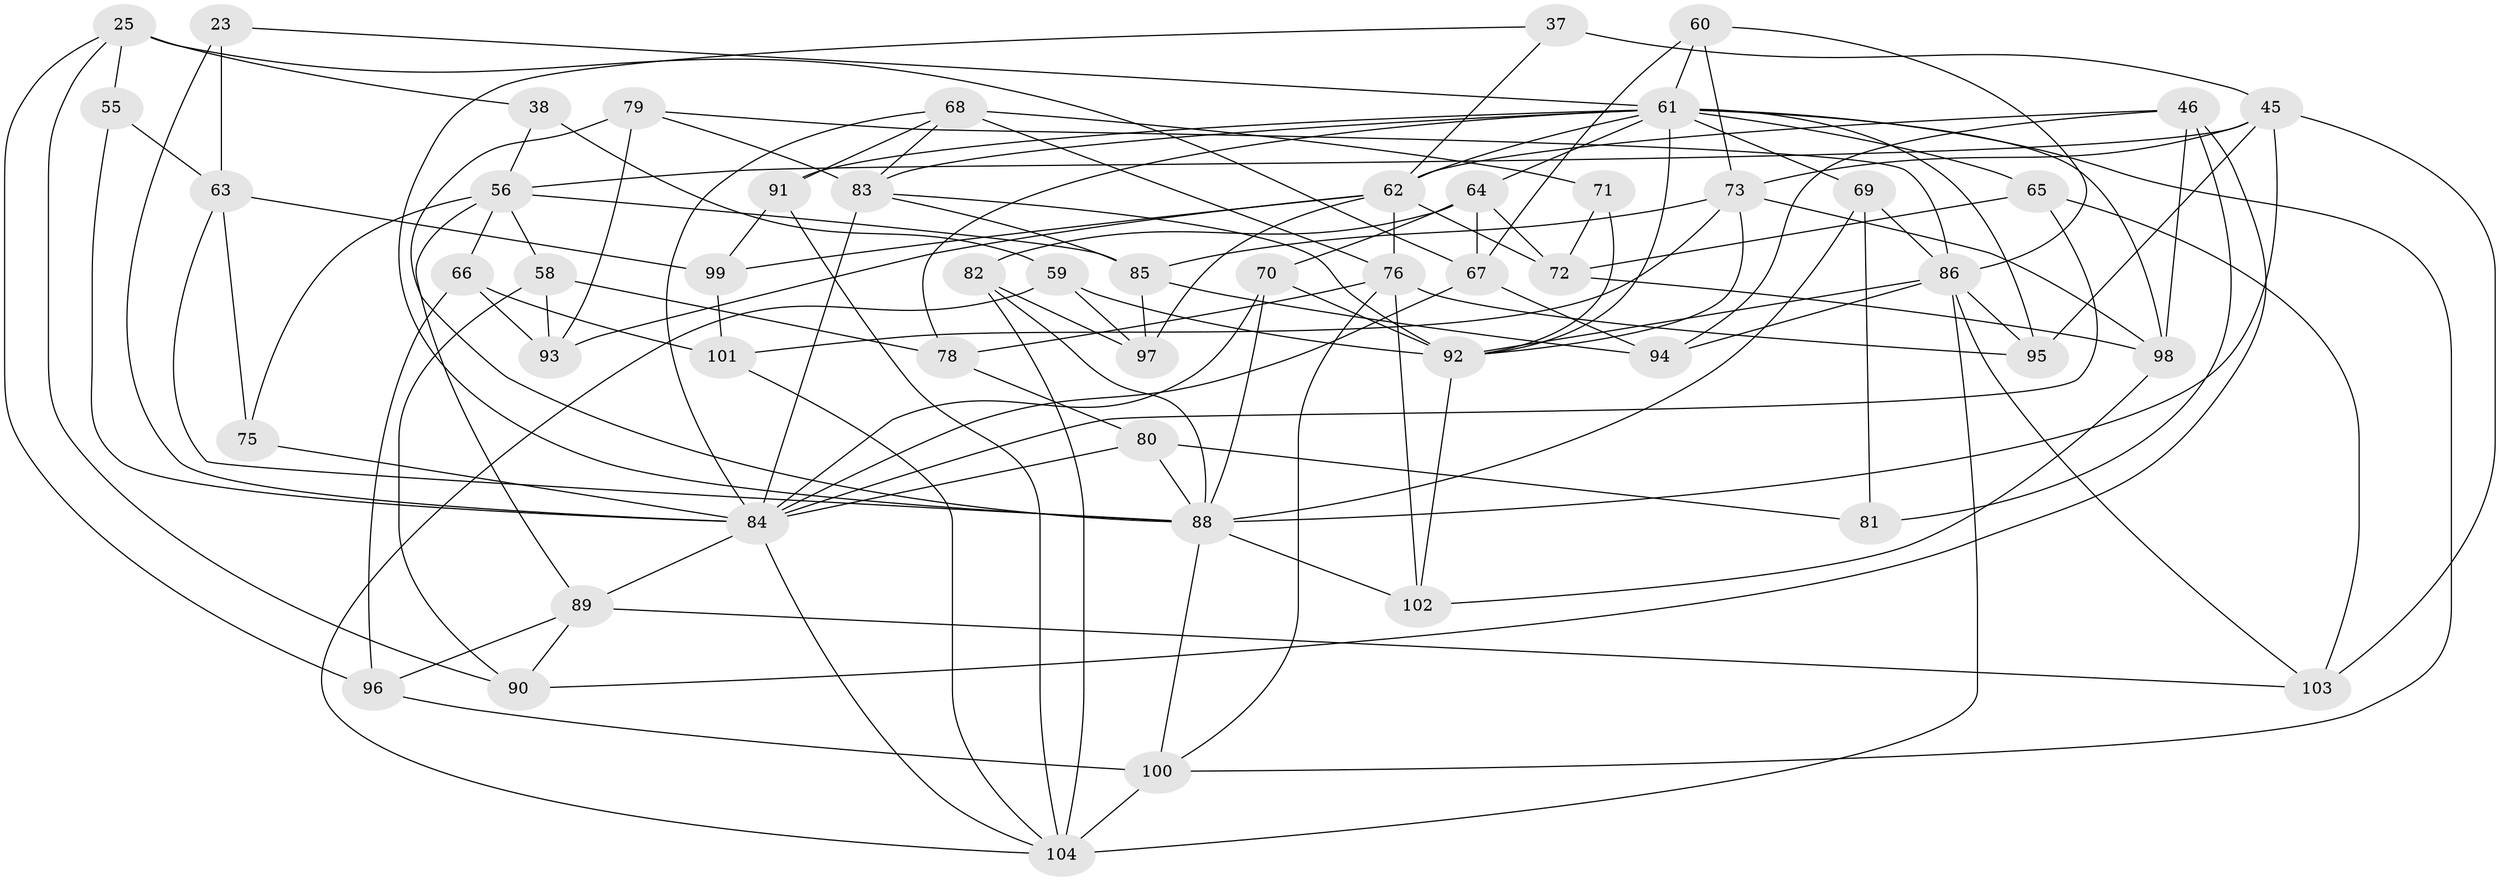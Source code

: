 // original degree distribution, {4: 1.0}
// Generated by graph-tools (version 1.1) at 2025/59/03/09/25 04:59:14]
// undirected, 52 vertices, 130 edges
graph export_dot {
graph [start="1"]
  node [color=gray90,style=filled];
  23;
  25 [super="+16"];
  37;
  38;
  45 [super="+26+20"];
  46 [super="+44"];
  55;
  56 [super="+1+43"];
  58;
  59 [super="+36"];
  60;
  61 [super="+29+39+33+40"];
  62 [super="+32"];
  63 [super="+17"];
  64 [super="+9"];
  65;
  66;
  67 [super="+24"];
  68 [super="+8"];
  69;
  70;
  71;
  72 [super="+53"];
  73 [super="+2+7"];
  75;
  76 [super="+22"];
  78;
  79;
  80;
  81;
  82;
  83 [super="+54+49"];
  84 [super="+48+57"];
  85 [super="+50"];
  86 [super="+14+51"];
  88 [super="+3+28+42"];
  89 [super="+87"];
  90;
  91;
  92 [super="+52"];
  93 [super="+11"];
  94;
  95 [super="+34"];
  96;
  97;
  98 [super="+30"];
  99;
  100 [super="+21+77"];
  101;
  102;
  103;
  104 [super="+18+74"];
  23 -- 63 [weight=2];
  23 -- 84;
  23 -- 61;
  25 -- 90;
  25 -- 96;
  25 -- 67 [weight=2];
  25 -- 38;
  25 -- 55;
  37 -- 45 [weight=2];
  37 -- 62;
  37 -- 88;
  38 -- 59 [weight=2];
  38 -- 56;
  45 -- 103;
  45 -- 73 [weight=2];
  45 -- 88;
  45 -- 56;
  45 -- 95;
  46 -- 81 [weight=2];
  46 -- 94;
  46 -- 90;
  46 -- 98;
  46 -- 62;
  55 -- 63;
  55 -- 84 [weight=2];
  56 -- 85 [weight=2];
  56 -- 66;
  56 -- 75;
  56 -- 89;
  56 -- 58;
  58 -- 78;
  58 -- 93;
  58 -- 90;
  59 -- 92 [weight=2];
  59 -- 97;
  59 -- 104;
  60 -- 67;
  60 -- 73;
  60 -- 86;
  60 -- 61;
  61 -- 95 [weight=3];
  61 -- 69;
  61 -- 62 [weight=3];
  61 -- 64;
  61 -- 98;
  61 -- 92;
  61 -- 100 [weight=2];
  61 -- 65;
  61 -- 83;
  61 -- 91;
  61 -- 78;
  62 -- 99;
  62 -- 93 [weight=3];
  62 -- 97;
  62 -- 76;
  62 -- 72;
  63 -- 99;
  63 -- 75;
  63 -- 88;
  64 -- 67;
  64 -- 82;
  64 -- 72 [weight=2];
  64 -- 70;
  65 -- 72;
  65 -- 103;
  65 -- 84;
  66 -- 101;
  66 -- 96;
  66 -- 93;
  67 -- 84;
  67 -- 94;
  68 -- 71 [weight=2];
  68 -- 91;
  68 -- 84;
  68 -- 76;
  68 -- 83;
  69 -- 81;
  69 -- 86;
  69 -- 88;
  70 -- 84;
  70 -- 92;
  70 -- 88;
  71 -- 72;
  71 -- 92;
  72 -- 98;
  73 -- 98 [weight=2];
  73 -- 92;
  73 -- 101;
  73 -- 85;
  75 -- 84 [weight=2];
  76 -- 78;
  76 -- 102;
  76 -- 100;
  76 -- 95;
  78 -- 80;
  79 -- 88;
  79 -- 93;
  79 -- 86;
  79 -- 83;
  80 -- 81;
  80 -- 88;
  80 -- 84;
  82 -- 88;
  82 -- 97;
  82 -- 104;
  83 -- 84 [weight=2];
  83 -- 85;
  83 -- 92 [weight=2];
  84 -- 89 [weight=2];
  84 -- 104 [weight=2];
  85 -- 97;
  85 -- 94;
  86 -- 103;
  86 -- 94;
  86 -- 104;
  86 -- 95;
  86 -- 92;
  88 -- 102;
  88 -- 100;
  89 -- 90;
  89 -- 96;
  89 -- 103;
  91 -- 99;
  91 -- 104;
  92 -- 102;
  96 -- 100;
  98 -- 102;
  99 -- 101;
  100 -- 104 [weight=3];
  101 -- 104;
}
